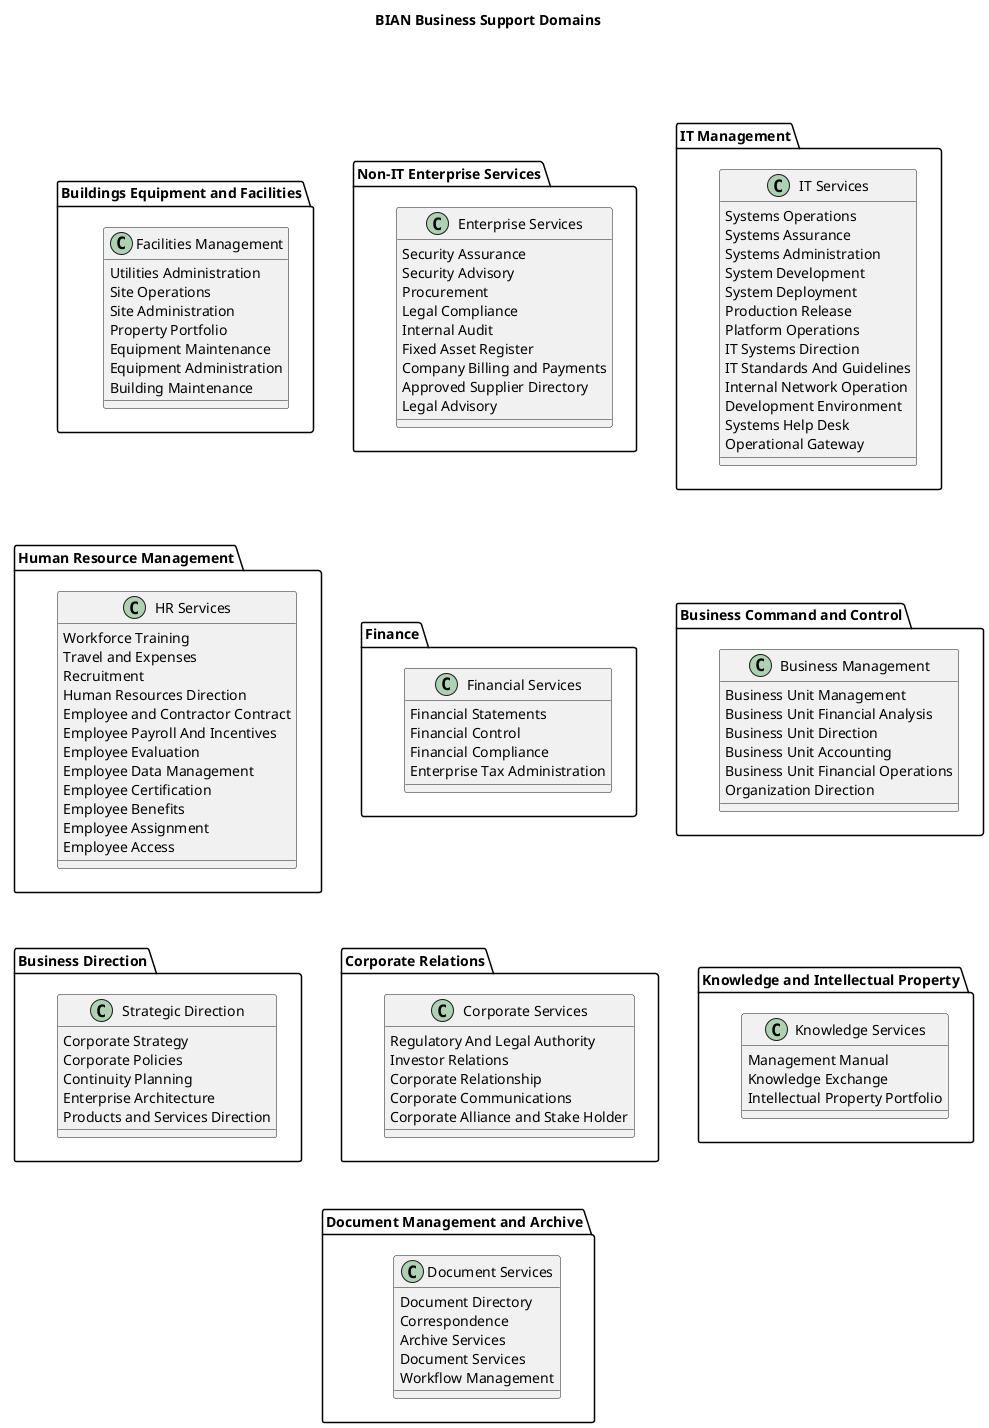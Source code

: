 @startuml BIAN Business Support

title BIAN Business Support Domains

!define LAYOUT top to bottom direction

' Row 1
together {
  package "IT Management" as IT {
    class "IT Services" as IT_SVC {
      Systems Operations
      Systems Assurance
      Systems Administration
      System Development
      System Deployment
      Production Release
      Platform Operations
      IT Systems Direction
      IT Standards And Guidelines
      Internal Network Operation
      Development Environment
      Systems Help Desk
      Operational Gateway
    }
  }

  package "Non-IT Enterprise Services" as ENTERPRISE {
    class "Enterprise Services" as ENT_SVC {
      Security Assurance
      Security Advisory
      Procurement
      Legal Compliance
      Internal Audit
      Fixed Asset Register
      Company Billing and Payments
      Approved Supplier Directory
      Legal Advisory
    }
  }

  package "Buildings Equipment and Facilities" as FACILITIES {
    class "Facilities Management" as FACIL {
      Utilities Administration
      Site Operations
      Site Administration
      Property Portfolio
      Equipment Maintenance
      Equipment Administration
      Building Maintenance
    }
  }
}

' Row 2
together {
  package "Business Command and Control" as COMMAND {
    class "Business Management" as BIZ_MGMT {
      Business Unit Management
      Business Unit Financial Analysis
      Business Unit Direction
      Business Unit Accounting
      Business Unit Financial Operations
      Organization Direction
    }
  }

  package "Finance" as FINANCE {
    class "Financial Services" as FIN_SVC {
      Financial Statements
      Financial Control
      Financial Compliance
      Enterprise Tax Administration
    }
  }

  package "Human Resource Management" as HR {
    class "HR Services" as HR_SVC {
      Workforce Training
      Travel and Expenses
      Recruitment
      Human Resources Direction
      Employee and Contractor Contract
      Employee Payroll And Incentives
      Employee Evaluation
      Employee Data Management
      Employee Certification
      Employee Benefits
      Employee Assignment
      Employee Access
    }
  }
}

' Row 3
together {
  package "Knowledge and Intellectual Property" as KNOWLEDGE {
    class "Knowledge Services" as KNOWLEDGE_SVC {
      Management Manual
      Knowledge Exchange
      Intellectual Property Portfolio
    }
  }

  package "Corporate Relations" as CORPORATE_REL {
    class "Corporate Services" as CORP_REL {
      Regulatory And Legal Authority
      Investor Relations
      Corporate Relationship
      Corporate Communications
      Corporate Alliance and Stake Holder
    }
  }

  package "Business Direction" as DIRECTION {
    class "Strategic Direction" as STRATEGY {
      Corporate Strategy
      Corporate Policies
      Continuity Planning
      Enterprise Architecture
      Products and Services Direction
    }
  }
}

' Row 4 - Single package
package "Document Management and Archive" as DOCS {
  class "Document Services" as DOC_SVC {
    Document Directory
    Correspondence
    Archive Services
    Document Services
    Workflow Management
  }
}

' Layout positioning for square arrangement
IT -[hidden]right- ENTERPRISE
ENTERPRISE -[hidden]right- FACILITIES
COMMAND -[hidden]right- FINANCE
FINANCE -[hidden]right- HR
KNOWLEDGE -[hidden]right- CORPORATE_REL
CORPORATE_REL -[hidden]right- DIRECTION

' Vertical connections
IT -[hidden]down- COMMAND
ENTERPRISE -[hidden]down- FINANCE
FACILITIES -[hidden]down- HR
COMMAND -[hidden]down- KNOWLEDGE
FINANCE -[hidden]down- CORPORATE_REL
HR -[hidden]down- DIRECTION
KNOWLEDGE -[hidden]down- DOCS
CORPORATE_REL -[hidden]down- DOCS
DIRECTION -[hidden]down- DOCS

@enduml